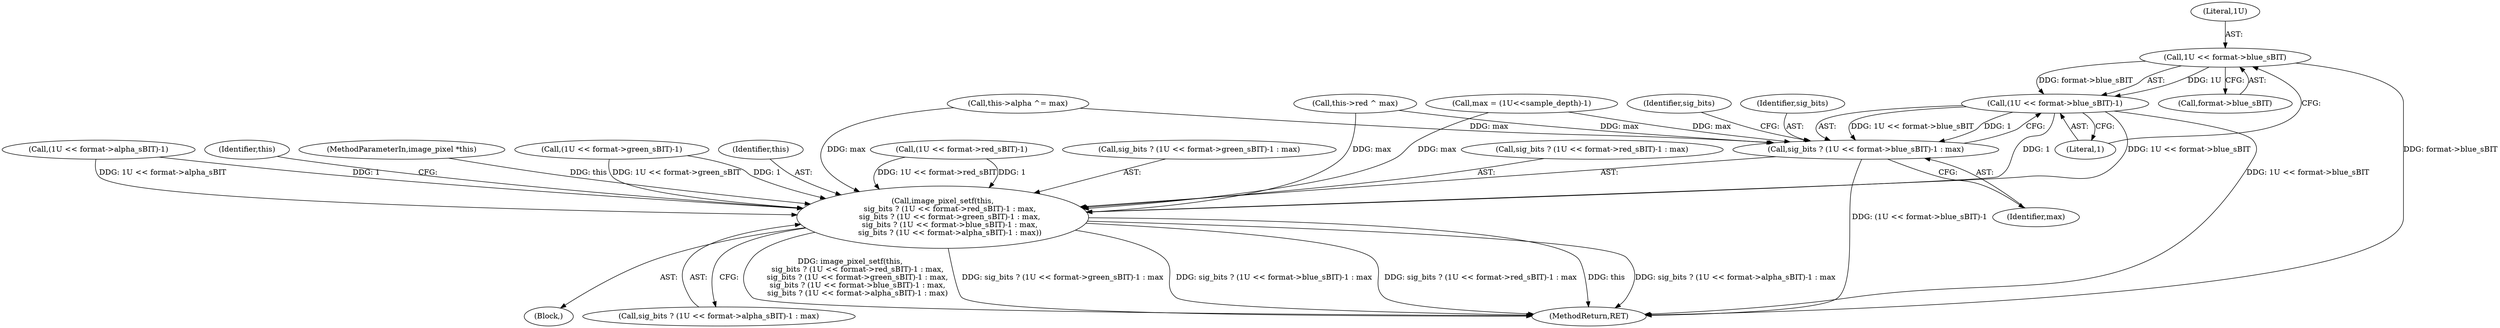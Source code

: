 digraph "0_Android_9d4853418ab2f754c2b63e091c29c5529b8b86ca_51@pointer" {
"1000470" [label="(Call,1U << format->blue_sBIT)"];
"1000469" [label="(Call,(1U << format->blue_sBIT)-1)"];
"1000445" [label="(Call,image_pixel_setf(this,\n      sig_bits ? (1U << format->red_sBIT)-1 : max,\n      sig_bits ? (1U << format->green_sBIT)-1 : max,\n      sig_bits ? (1U << format->blue_sBIT)-1 : max,\n      sig_bits ? (1U << format->alpha_sBIT)-1 : max))"];
"1000467" [label="(Call,sig_bits ? (1U << format->blue_sBIT)-1 : max)"];
"1000449" [label="(Call,(1U << format->red_sBIT)-1)"];
"1000445" [label="(Call,image_pixel_setf(this,\n      sig_bits ? (1U << format->red_sBIT)-1 : max,\n      sig_bits ? (1U << format->green_sBIT)-1 : max,\n      sig_bits ? (1U << format->blue_sBIT)-1 : max,\n      sig_bits ? (1U << format->alpha_sBIT)-1 : max))"];
"1000457" [label="(Call,sig_bits ? (1U << format->green_sBIT)-1 : max)"];
"1000468" [label="(Identifier,sig_bits)"];
"1000472" [label="(Call,format->blue_sBIT)"];
"1000447" [label="(Call,sig_bits ? (1U << format->red_sBIT)-1 : max)"];
"1000478" [label="(Identifier,sig_bits)"];
"1000440" [label="(Call,this->alpha ^= max)"];
"1000467" [label="(Call,sig_bits ? (1U << format->blue_sBIT)-1 : max)"];
"1000469" [label="(Call,(1U << format->blue_sBIT)-1)"];
"1000471" [label="(Literal,1U)"];
"1000475" [label="(Literal,1)"];
"1000134" [label="(Call,max = (1U<<sample_depth)-1)"];
"1000470" [label="(Call,1U << format->blue_sBIT)"];
"1000542" [label="(MethodReturn,RET)"];
"1000479" [label="(Call,(1U << format->alpha_sBIT)-1)"];
"1000489" [label="(Identifier,this)"];
"1000398" [label="(Call,this->red ^ max)"];
"1000114" [label="(MethodParameterIn,image_pixel *this)"];
"1000459" [label="(Call,(1U << format->green_sBIT)-1)"];
"1000121" [label="(Block,)"];
"1000476" [label="(Identifier,max)"];
"1000477" [label="(Call,sig_bits ? (1U << format->alpha_sBIT)-1 : max)"];
"1000446" [label="(Identifier,this)"];
"1000470" -> "1000469"  [label="AST: "];
"1000470" -> "1000472"  [label="CFG: "];
"1000471" -> "1000470"  [label="AST: "];
"1000472" -> "1000470"  [label="AST: "];
"1000475" -> "1000470"  [label="CFG: "];
"1000470" -> "1000542"  [label="DDG: format->blue_sBIT"];
"1000470" -> "1000469"  [label="DDG: 1U"];
"1000470" -> "1000469"  [label="DDG: format->blue_sBIT"];
"1000469" -> "1000467"  [label="AST: "];
"1000469" -> "1000475"  [label="CFG: "];
"1000475" -> "1000469"  [label="AST: "];
"1000467" -> "1000469"  [label="CFG: "];
"1000469" -> "1000542"  [label="DDG: 1U << format->blue_sBIT"];
"1000469" -> "1000445"  [label="DDG: 1U << format->blue_sBIT"];
"1000469" -> "1000445"  [label="DDG: 1"];
"1000469" -> "1000467"  [label="DDG: 1U << format->blue_sBIT"];
"1000469" -> "1000467"  [label="DDG: 1"];
"1000445" -> "1000121"  [label="AST: "];
"1000445" -> "1000477"  [label="CFG: "];
"1000446" -> "1000445"  [label="AST: "];
"1000447" -> "1000445"  [label="AST: "];
"1000457" -> "1000445"  [label="AST: "];
"1000467" -> "1000445"  [label="AST: "];
"1000477" -> "1000445"  [label="AST: "];
"1000489" -> "1000445"  [label="CFG: "];
"1000445" -> "1000542"  [label="DDG: sig_bits ? (1U << format->green_sBIT)-1 : max"];
"1000445" -> "1000542"  [label="DDG: sig_bits ? (1U << format->blue_sBIT)-1 : max"];
"1000445" -> "1000542"  [label="DDG: sig_bits ? (1U << format->red_sBIT)-1 : max"];
"1000445" -> "1000542"  [label="DDG: this"];
"1000445" -> "1000542"  [label="DDG: sig_bits ? (1U << format->alpha_sBIT)-1 : max"];
"1000445" -> "1000542"  [label="DDG: image_pixel_setf(this,\n      sig_bits ? (1U << format->red_sBIT)-1 : max,\n      sig_bits ? (1U << format->green_sBIT)-1 : max,\n      sig_bits ? (1U << format->blue_sBIT)-1 : max,\n      sig_bits ? (1U << format->alpha_sBIT)-1 : max)"];
"1000114" -> "1000445"  [label="DDG: this"];
"1000449" -> "1000445"  [label="DDG: 1U << format->red_sBIT"];
"1000449" -> "1000445"  [label="DDG: 1"];
"1000398" -> "1000445"  [label="DDG: max"];
"1000440" -> "1000445"  [label="DDG: max"];
"1000134" -> "1000445"  [label="DDG: max"];
"1000459" -> "1000445"  [label="DDG: 1U << format->green_sBIT"];
"1000459" -> "1000445"  [label="DDG: 1"];
"1000479" -> "1000445"  [label="DDG: 1U << format->alpha_sBIT"];
"1000479" -> "1000445"  [label="DDG: 1"];
"1000467" -> "1000476"  [label="CFG: "];
"1000468" -> "1000467"  [label="AST: "];
"1000476" -> "1000467"  [label="AST: "];
"1000478" -> "1000467"  [label="CFG: "];
"1000467" -> "1000542"  [label="DDG: (1U << format->blue_sBIT)-1"];
"1000398" -> "1000467"  [label="DDG: max"];
"1000440" -> "1000467"  [label="DDG: max"];
"1000134" -> "1000467"  [label="DDG: max"];
}
